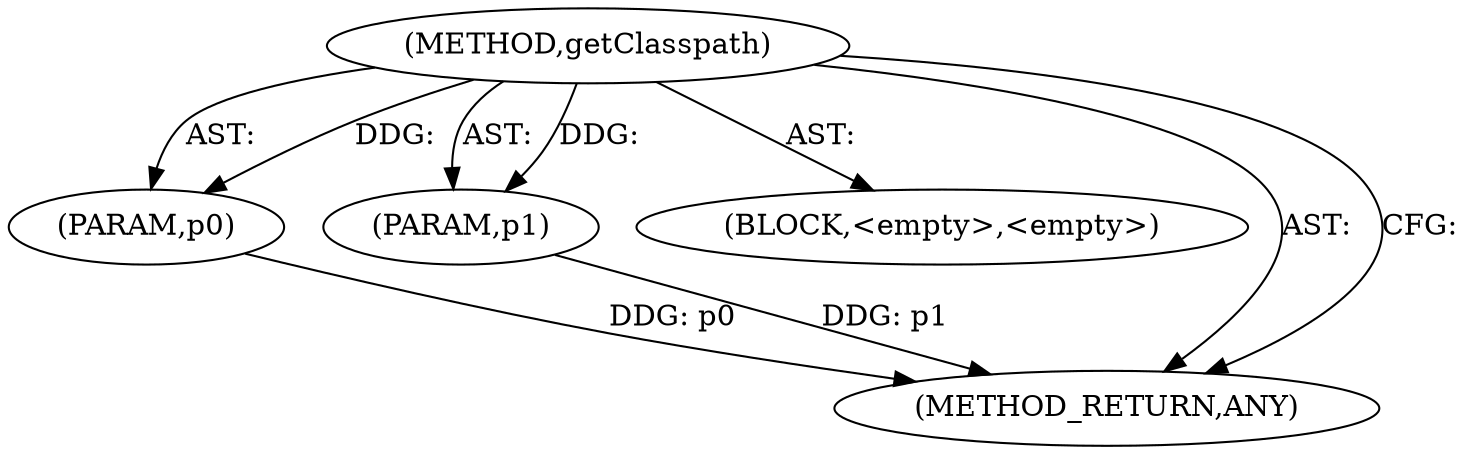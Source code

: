 digraph "getClasspath" {  
"111669149787" [label = <(METHOD,getClasspath)> ]
"115964117189" [label = <(PARAM,p0)> ]
"115964117190" [label = <(PARAM,p1)> ]
"25769803920" [label = <(BLOCK,&lt;empty&gt;,&lt;empty&gt;)> ]
"128849018971" [label = <(METHOD_RETURN,ANY)> ]
  "111669149787" -> "115964117189"  [ label = "AST: "] 
  "111669149787" -> "115964117190"  [ label = "AST: "] 
  "111669149787" -> "25769803920"  [ label = "AST: "] 
  "111669149787" -> "128849018971"  [ label = "AST: "] 
  "111669149787" -> "128849018971"  [ label = "CFG: "] 
  "115964117189" -> "128849018971"  [ label = "DDG: p0"] 
  "115964117190" -> "128849018971"  [ label = "DDG: p1"] 
  "111669149787" -> "115964117189"  [ label = "DDG: "] 
  "111669149787" -> "115964117190"  [ label = "DDG: "] 
}
